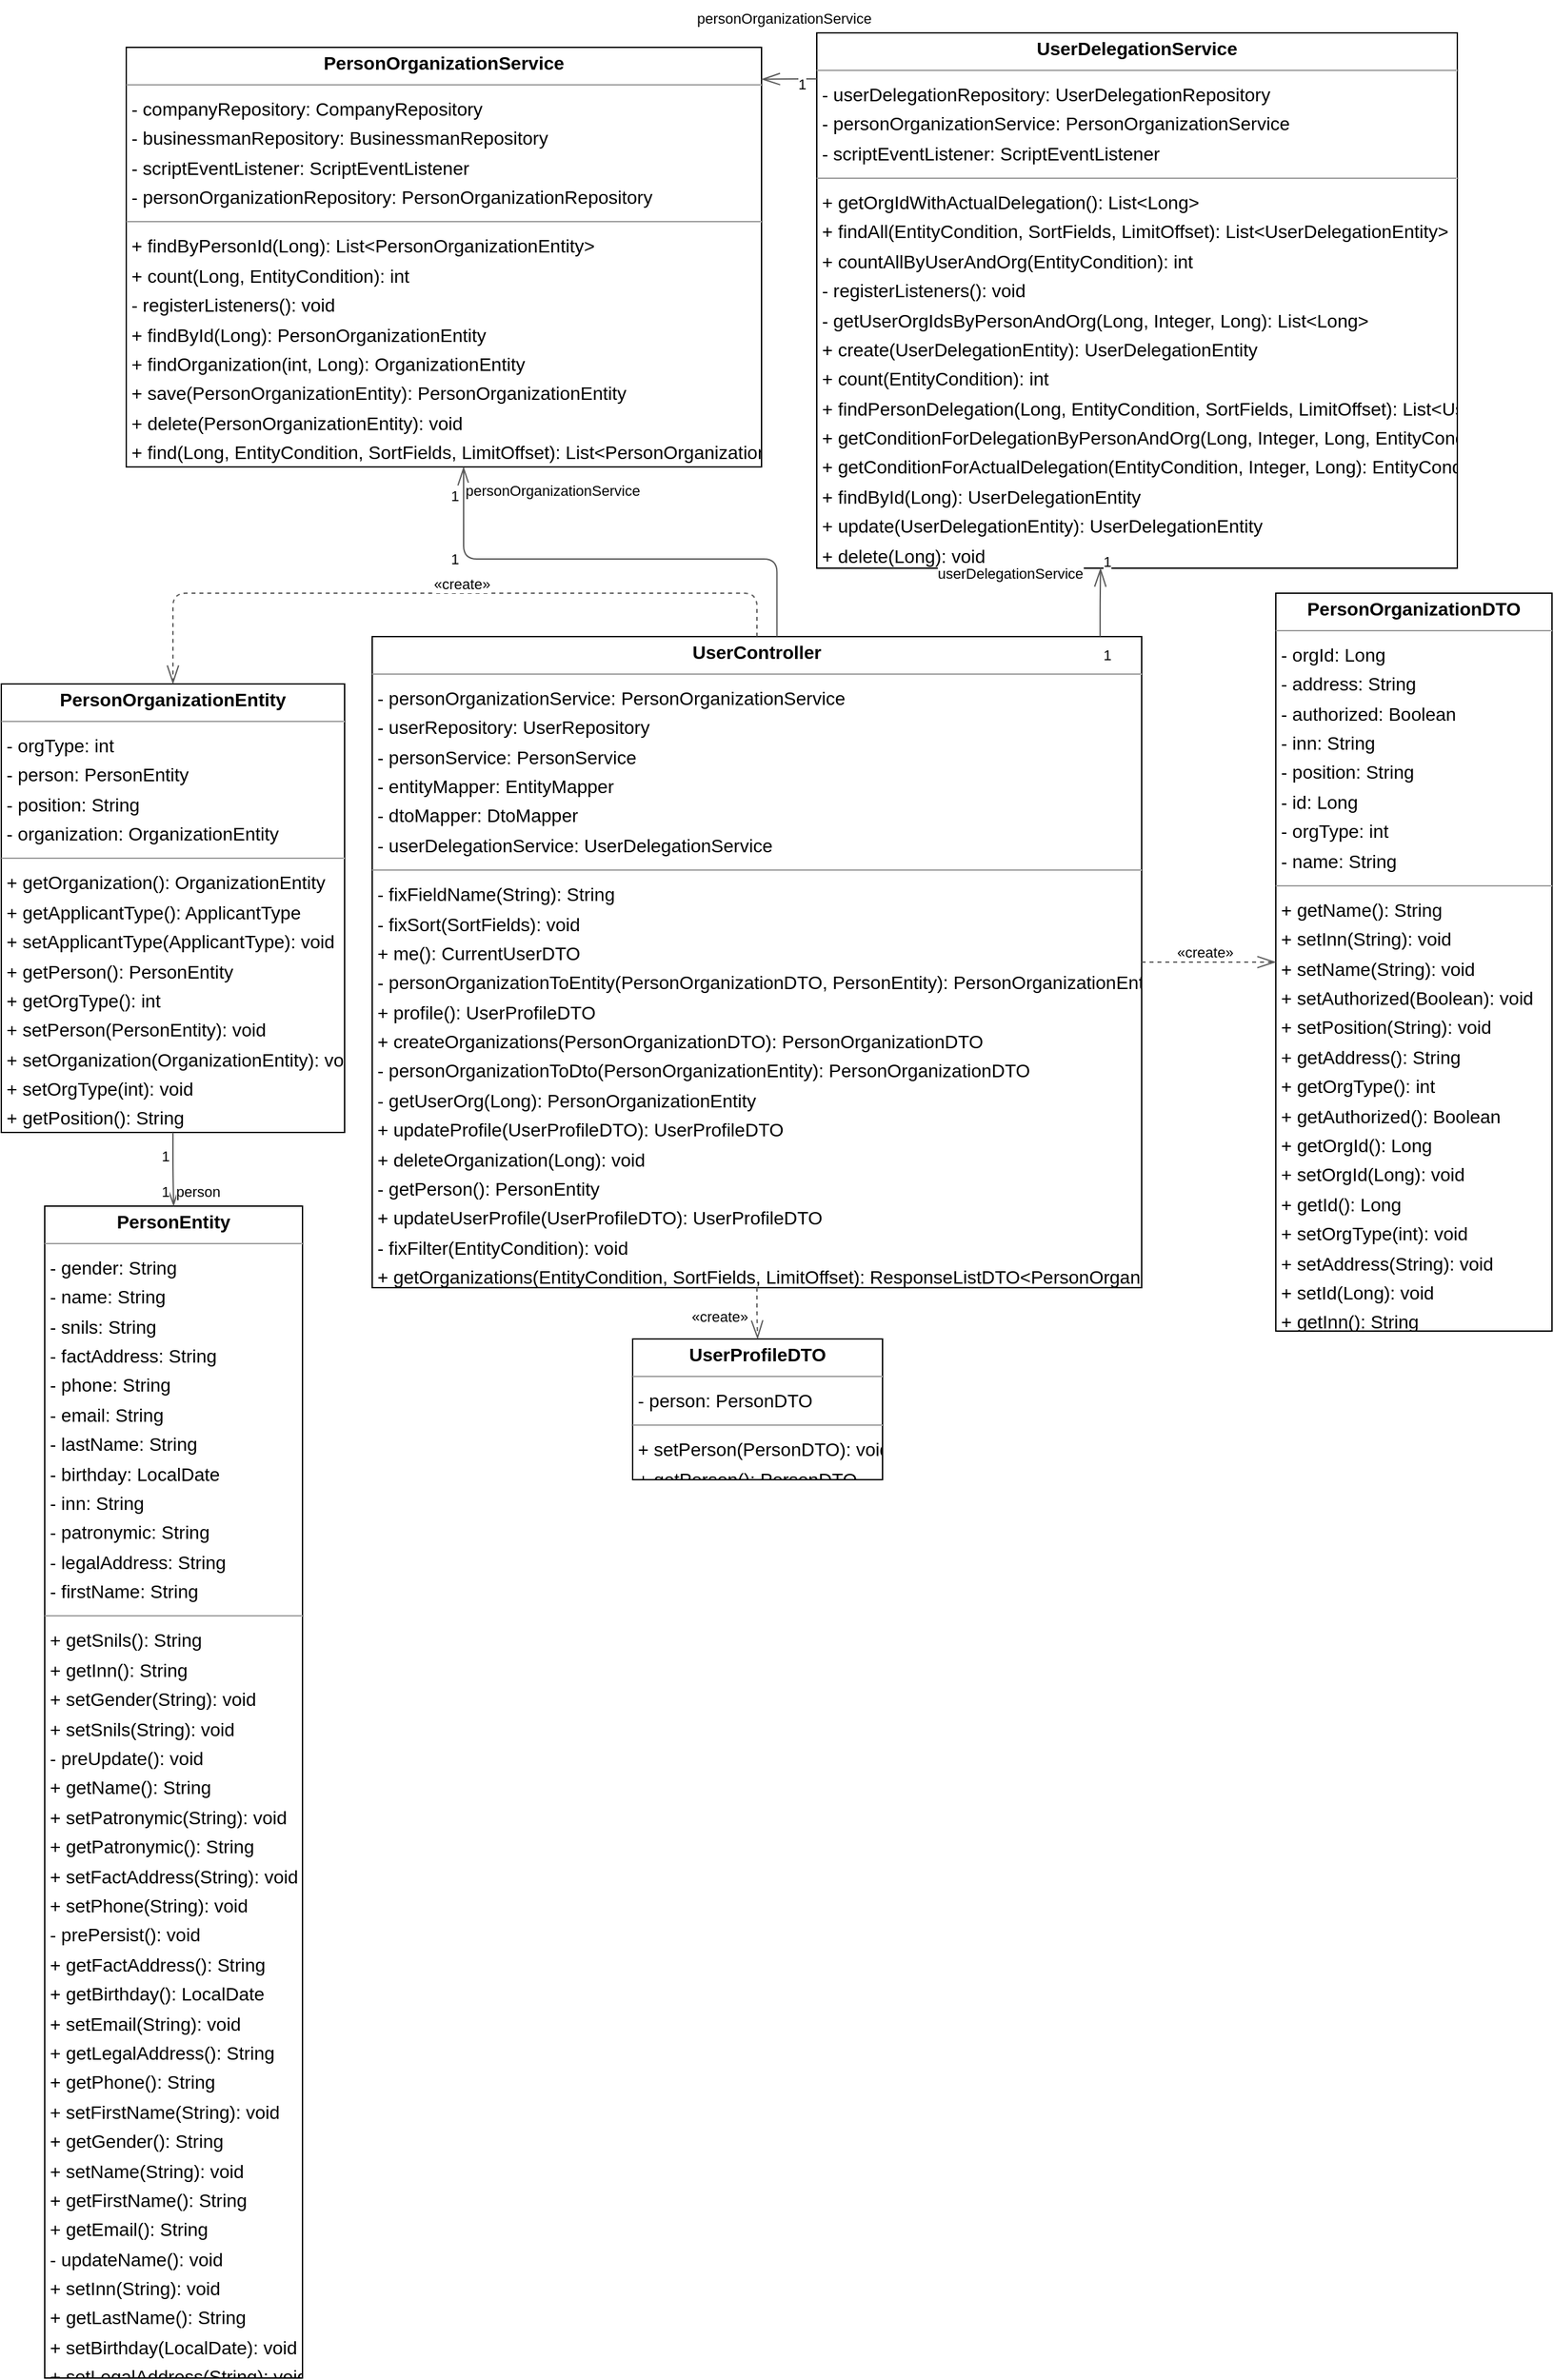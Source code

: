 <mxGraphModel dx="0" dy="0" grid="1" gridSize="10" guides="1" tooltips="1" connect="1" arrows="1" fold="1" page="0" pageScale="1" background="none" math="0" shadow="0">
  <root>
    <mxCell id="0" />
    <mxCell id="1" parent="0" />
    <mxCell id="node0" parent="1" vertex="1" value="&lt;p style=&quot;margin:0px;margin-top:4px;text-align:center;&quot;&gt;&lt;b&gt;PersonEntity&lt;/b&gt;&lt;/p&gt;&lt;hr size=&quot;1&quot;/&gt;&lt;p style=&quot;margin:0 0 0 4px;line-height:1.6;&quot;&gt;- gender: String&lt;br/&gt;- name: String&lt;br/&gt;- snils: String&lt;br/&gt;- factAddress: String&lt;br/&gt;- phone: String&lt;br/&gt;- email: String&lt;br/&gt;- lastName: String&lt;br/&gt;- birthday: LocalDate&lt;br/&gt;- inn: String&lt;br/&gt;- patronymic: String&lt;br/&gt;- legalAddress: String&lt;br/&gt;- firstName: String&lt;/p&gt;&lt;hr size=&quot;1&quot;/&gt;&lt;p style=&quot;margin:0 0 0 4px;line-height:1.6;&quot;&gt;+ getSnils(): String&lt;br/&gt;+ getInn(): String&lt;br/&gt;+ setGender(String): void&lt;br/&gt;+ setSnils(String): void&lt;br/&gt;- preUpdate(): void&lt;br/&gt;+ getName(): String&lt;br/&gt;+ setPatronymic(String): void&lt;br/&gt;+ getPatronymic(): String&lt;br/&gt;+ setFactAddress(String): void&lt;br/&gt;+ setPhone(String): void&lt;br/&gt;- prePersist(): void&lt;br/&gt;+ getFactAddress(): String&lt;br/&gt;+ getBirthday(): LocalDate&lt;br/&gt;+ setEmail(String): void&lt;br/&gt;+ getLegalAddress(): String&lt;br/&gt;+ getPhone(): String&lt;br/&gt;+ setFirstName(String): void&lt;br/&gt;+ getGender(): String&lt;br/&gt;+ setName(String): void&lt;br/&gt;+ getFirstName(): String&lt;br/&gt;+ getEmail(): String&lt;br/&gt;- updateName(): void&lt;br/&gt;+ setInn(String): void&lt;br/&gt;+ getLastName(): String&lt;br/&gt;+ setBirthday(LocalDate): void&lt;br/&gt;+ setLegalAddress(String): void&lt;br/&gt;+ setLastName(String): void&lt;/p&gt;" style="verticalAlign=top;align=left;overflow=fill;fontSize=14;fontFamily=Helvetica;html=1;rounded=0;shadow=0;comic=0;labelBackgroundColor=none;strokeWidth=1;">
      <mxGeometry x="-311" y="1116" width="196" height="891" as="geometry" />
    </mxCell>
    <mxCell id="node2" parent="1" vertex="1" value="&lt;p style=&quot;margin:0px;margin-top:4px;text-align:center;&quot;&gt;&lt;b&gt;PersonOrganizationDTO&lt;/b&gt;&lt;/p&gt;&lt;hr size=&quot;1&quot;/&gt;&lt;p style=&quot;margin:0 0 0 4px;line-height:1.6;&quot;&gt;- orgId: Long&lt;br/&gt;- address: String&lt;br/&gt;- authorized: Boolean&lt;br/&gt;- inn: String&lt;br/&gt;- position: String&lt;br/&gt;- id: Long&lt;br/&gt;- orgType: int&lt;br/&gt;- name: String&lt;/p&gt;&lt;hr size=&quot;1&quot;/&gt;&lt;p style=&quot;margin:0 0 0 4px;line-height:1.6;&quot;&gt;+ getName(): String&lt;br/&gt;+ setInn(String): void&lt;br/&gt;+ setName(String): void&lt;br/&gt;+ setAuthorized(Boolean): void&lt;br/&gt;+ setPosition(String): void&lt;br/&gt;+ getAddress(): String&lt;br/&gt;+ getOrgType(): int&lt;br/&gt;+ getAuthorized(): Boolean&lt;br/&gt;+ getOrgId(): Long&lt;br/&gt;+ setOrgId(Long): void&lt;br/&gt;+ getId(): Long&lt;br/&gt;+ setOrgType(int): void&lt;br/&gt;+ setAddress(String): void&lt;br/&gt;+ setId(Long): void&lt;br/&gt;+ getInn(): String&lt;br/&gt;+ getPosition(): String&lt;/p&gt;" style="verticalAlign=top;align=left;overflow=fill;fontSize=14;fontFamily=Helvetica;html=1;rounded=0;shadow=0;comic=0;labelBackgroundColor=none;strokeWidth=1;">
      <mxGeometry x="625" y="650" width="210" height="561" as="geometry" />
    </mxCell>
    <mxCell id="node3" parent="1" vertex="1" value="&lt;p style=&quot;margin:0px;margin-top:4px;text-align:center;&quot;&gt;&lt;b&gt;PersonOrganizationEntity&lt;/b&gt;&lt;/p&gt;&lt;hr size=&quot;1&quot;/&gt;&lt;p style=&quot;margin:0 0 0 4px;line-height:1.6;&quot;&gt;- orgType: int&lt;br/&gt;- person: PersonEntity&lt;br/&gt;- position: String&lt;br/&gt;- organization: OrganizationEntity&lt;/p&gt;&lt;hr size=&quot;1&quot;/&gt;&lt;p style=&quot;margin:0 0 0 4px;line-height:1.6;&quot;&gt;+ getOrganization(): OrganizationEntity&lt;br/&gt;+ getApplicantType(): ApplicantType&lt;br/&gt;+ setApplicantType(ApplicantType): void&lt;br/&gt;+ getPerson(): PersonEntity&lt;br/&gt;+ getOrgType(): int&lt;br/&gt;+ setPerson(PersonEntity): void&lt;br/&gt;+ setOrganization(OrganizationEntity): void&lt;br/&gt;+ setOrgType(int): void&lt;br/&gt;+ getPosition(): String&lt;br/&gt;+ setPosition(String): void&lt;/p&gt;" style="verticalAlign=top;align=left;overflow=fill;fontSize=14;fontFamily=Helvetica;html=1;rounded=0;shadow=0;comic=0;labelBackgroundColor=none;strokeWidth=1;">
      <mxGeometry x="-344" y="719" width="261" height="341" as="geometry" />
    </mxCell>
    <mxCell id="node5" parent="1" vertex="1" value="&lt;p style=&quot;margin:0px;margin-top:4px;text-align:center;&quot;&gt;&lt;b&gt;PersonOrganizationService&lt;/b&gt;&lt;/p&gt;&lt;hr size=&quot;1&quot;/&gt;&lt;p style=&quot;margin:0 0 0 4px;line-height:1.6;&quot;&gt;- companyRepository: CompanyRepository&lt;br/&gt;- businessmanRepository: BusinessmanRepository&lt;br/&gt;- scriptEventListener: ScriptEventListener&lt;br/&gt;- personOrganizationRepository: PersonOrganizationRepository&lt;/p&gt;&lt;hr size=&quot;1&quot;/&gt;&lt;p style=&quot;margin:0 0 0 4px;line-height:1.6;&quot;&gt;+ findByPersonId(Long): List&amp;lt;PersonOrganizationEntity&amp;gt;&lt;br/&gt;+ count(Long, EntityCondition): int&lt;br/&gt;- registerListeners(): void&lt;br/&gt;+ findById(Long): PersonOrganizationEntity&lt;br/&gt;+ findOrganization(int, Long): OrganizationEntity&lt;br/&gt;+ save(PersonOrganizationEntity): PersonOrganizationEntity&lt;br/&gt;+ delete(PersonOrganizationEntity): void&lt;br/&gt;+ find(Long, EntityCondition, SortFields, LimitOffset): List&amp;lt;PersonOrganizationEntity&amp;gt;&lt;br/&gt;+ findByOrgId(Long, Long): PersonOrganizationEntity&lt;/p&gt;" style="verticalAlign=top;align=left;overflow=fill;fontSize=14;fontFamily=Helvetica;html=1;rounded=0;shadow=0;comic=0;labelBackgroundColor=none;strokeWidth=1;">
      <mxGeometry x="-249" y="235" width="483" height="319" as="geometry" />
    </mxCell>
    <mxCell id="node1" parent="1" vertex="1" value="&lt;p style=&quot;margin:0px;margin-top:4px;text-align:center;&quot;&gt;&lt;b&gt;UserController&lt;/b&gt;&lt;/p&gt;&lt;hr size=&quot;1&quot;/&gt;&lt;p style=&quot;margin:0 0 0 4px;line-height:1.6;&quot;&gt;- personOrganizationService: PersonOrganizationService&lt;br/&gt;- userRepository: UserRepository&lt;br/&gt;- personService: PersonService&lt;br/&gt;- entityMapper: EntityMapper&lt;br/&gt;- dtoMapper: DtoMapper&lt;br/&gt;- userDelegationService: UserDelegationService&lt;/p&gt;&lt;hr size=&quot;1&quot;/&gt;&lt;p style=&quot;margin:0 0 0 4px;line-height:1.6;&quot;&gt;- fixFieldName(String): String&lt;br/&gt;- fixSort(SortFields): void&lt;br/&gt;+ me(): CurrentUserDTO&lt;br/&gt;- personOrganizationToEntity(PersonOrganizationDTO, PersonEntity): PersonOrganizationEntity&lt;br/&gt;+ profile(): UserProfileDTO&lt;br/&gt;+ createOrganizations(PersonOrganizationDTO): PersonOrganizationDTO&lt;br/&gt;- personOrganizationToDto(PersonOrganizationEntity): PersonOrganizationDTO&lt;br/&gt;- getUserOrg(Long): PersonOrganizationEntity&lt;br/&gt;+ updateProfile(UserProfileDTO): UserProfileDTO&lt;br/&gt;+ deleteOrganization(Long): void&lt;br/&gt;- getPerson(): PersonEntity&lt;br/&gt;+ updateUserProfile(UserProfileDTO): UserProfileDTO&lt;br/&gt;- fixFilter(EntityCondition): void&lt;br/&gt;+ getOrganizations(EntityCondition, SortFields, LimitOffset): ResponseListDTO&amp;lt;PersonOrganizationDTO&amp;gt;&lt;br/&gt;+ getPersonOrganizationById(Long): PersonOrganizationDTO&lt;/p&gt;" style="verticalAlign=top;align=left;overflow=fill;fontSize=14;fontFamily=Helvetica;html=1;rounded=0;shadow=0;comic=0;labelBackgroundColor=none;strokeWidth=1;">
      <mxGeometry x="-62" y="683" width="585" height="495" as="geometry" />
    </mxCell>
    <mxCell id="node6" parent="1" vertex="1" value="&lt;p style=&quot;margin:0px;margin-top:4px;text-align:center;&quot;&gt;&lt;b&gt;UserDelegationService&lt;/b&gt;&lt;/p&gt;&lt;hr size=&quot;1&quot;/&gt;&lt;p style=&quot;margin:0 0 0 4px;line-height:1.6;&quot;&gt;- userDelegationRepository: UserDelegationRepository&lt;br/&gt;- personOrganizationService: PersonOrganizationService&lt;br/&gt;- scriptEventListener: ScriptEventListener&lt;/p&gt;&lt;hr size=&quot;1&quot;/&gt;&lt;p style=&quot;margin:0 0 0 4px;line-height:1.6;&quot;&gt;+ getOrgIdWithActualDelegation(): List&amp;lt;Long&amp;gt;&lt;br/&gt;+ findAll(EntityCondition, SortFields, LimitOffset): List&amp;lt;UserDelegationEntity&amp;gt;&lt;br/&gt;+ countAllByUserAndOrg(EntityCondition): int&lt;br/&gt;- registerListeners(): void&lt;br/&gt;- getUserOrgIdsByPersonAndOrg(Long, Integer, Long): List&amp;lt;Long&amp;gt;&lt;br/&gt;+ create(UserDelegationEntity): UserDelegationEntity&lt;br/&gt;+ count(EntityCondition): int&lt;br/&gt;+ findPersonDelegation(Long, EntityCondition, SortFields, LimitOffset): List&amp;lt;UserDelegationEntity&amp;gt;&lt;br/&gt;+ getConditionForDelegationByPersonAndOrg(Long, Integer, Long, EntityCondition): EntityCondition&lt;br/&gt;+ getConditionForActualDelegation(EntityCondition, Integer, Long): EntityCondition&lt;br/&gt;+ findById(Long): UserDelegationEntity&lt;br/&gt;+ update(UserDelegationEntity): UserDelegationEntity&lt;br/&gt;+ delete(Long): void&lt;br/&gt;+ findActualPersonDelegation(Long, EntityCondition, SortFields, LimitOffset): List&amp;lt;UserDelegationEntity&amp;gt;&lt;/p&gt;" style="verticalAlign=top;align=left;overflow=fill;fontSize=14;fontFamily=Helvetica;html=1;rounded=0;shadow=0;comic=0;labelBackgroundColor=none;strokeWidth=1;">
      <mxGeometry x="276" y="224" width="487" height="407" as="geometry" />
    </mxCell>
    <mxCell id="node4" parent="1" vertex="1" value="&lt;p style=&quot;margin:0px;margin-top:4px;text-align:center;&quot;&gt;&lt;b&gt;UserProfileDTO&lt;/b&gt;&lt;/p&gt;&lt;hr size=&quot;1&quot;/&gt;&lt;p style=&quot;margin:0 0 0 4px;line-height:1.6;&quot;&gt;- person: PersonDTO&lt;/p&gt;&lt;hr size=&quot;1&quot;/&gt;&lt;p style=&quot;margin:0 0 0 4px;line-height:1.6;&quot;&gt;+ setPerson(PersonDTO): void&lt;br/&gt;+ getPerson(): PersonDTO&lt;/p&gt;" style="verticalAlign=top;align=left;overflow=fill;fontSize=14;fontFamily=Helvetica;html=1;rounded=0;shadow=0;comic=0;labelBackgroundColor=none;strokeWidth=1;">
      <mxGeometry x="136" y="1217" width="190" height="107" as="geometry" />
    </mxCell>
    <mxCell id="edge2" edge="1" value="" parent="1" source="node3" target="node0" style="html=1;rounded=1;edgeStyle=orthogonalEdgeStyle;dashed=0;startArrow=diamondThinstartSize=12;endArrow=openThin;endSize=12;strokeColor=#595959;exitX=0.500;exitY=1.000;exitDx=0;exitDy=0;entryX=0.500;entryY=0.000;entryDx=0;entryDy=0;">
      <mxGeometry width="50" height="50" relative="1" as="geometry">
        <Array as="points" />
      </mxGeometry>
    </mxCell>
    <mxCell id="label12" parent="edge2" vertex="1" connectable="0" value="1" style="edgeLabel;resizable=0;html=1;align=left;verticalAlign=top;strokeColor=default;">
      <mxGeometry x="-224" y="1065" as="geometry" />
    </mxCell>
    <mxCell id="label16" parent="edge2" vertex="1" connectable="0" value="1" style="edgeLabel;resizable=0;html=1;align=left;verticalAlign=top;strokeColor=default;">
      <mxGeometry x="-224" y="1092" as="geometry" />
    </mxCell>
    <mxCell id="label17" parent="edge2" vertex="1" connectable="0" value="person" style="edgeLabel;resizable=0;html=1;align=left;verticalAlign=top;strokeColor=default;">
      <mxGeometry x="-213" y="1092" as="geometry" />
    </mxCell>
    <mxCell id="edge0" edge="1" value="" parent="1" source="node1" target="node2" style="html=1;rounded=1;edgeStyle=orthogonalEdgeStyle;dashed=1;startArrow=none;endArrow=openThin;endSize=12;strokeColor=#595959;exitX=1.000;exitY=0.500;exitDx=0;exitDy=0;entryX=0.000;entryY=0.500;entryDx=0;entryDy=0;">
      <mxGeometry width="50" height="50" relative="1" as="geometry">
        <Array as="points" />
      </mxGeometry>
    </mxCell>
    <mxCell id="label2" parent="edge0" vertex="1" connectable="0" value="«create»" style="edgeLabel;resizable=0;html=1;align=left;verticalAlign=top;strokeColor=default;">
      <mxGeometry x="548" y="910" as="geometry" />
    </mxCell>
    <mxCell id="edge1" edge="1" value="" parent="1" source="node1" target="node3" style="html=1;rounded=1;edgeStyle=orthogonalEdgeStyle;dashed=1;startArrow=none;endArrow=openThin;endSize=12;strokeColor=#595959;exitX=0.500;exitY=0.000;exitDx=0;exitDy=0;entryX=0.500;entryY=0.000;entryDx=0;entryDy=0;">
      <mxGeometry width="50" height="50" relative="1" as="geometry">
        <Array as="points">
          <mxPoint x="231" y="650" />
          <mxPoint x="-213" y="650" />
        </Array>
      </mxGeometry>
    </mxCell>
    <mxCell id="label8" parent="edge1" vertex="1" connectable="0" value="«create»" style="edgeLabel;resizable=0;html=1;align=left;verticalAlign=top;strokeColor=default;">
      <mxGeometry x="-17" y="630" as="geometry" />
    </mxCell>
    <mxCell id="edge4" edge="1" value="" parent="1" source="node1" target="node5" style="html=1;rounded=1;edgeStyle=orthogonalEdgeStyle;dashed=0;startArrow=diamondThinstartSize=12;endArrow=openThin;endSize=12;strokeColor=#595959;exitX=0.526;exitY=0.000;exitDx=0;exitDy=0;entryX=0.531;entryY=1.000;entryDx=0;entryDy=0;">
      <mxGeometry width="50" height="50" relative="1" as="geometry">
        <Array as="points">
          <mxPoint x="246" y="624" />
          <mxPoint x="7" y="624" />
        </Array>
      </mxGeometry>
    </mxCell>
    <mxCell id="label24" parent="edge4" vertex="1" connectable="0" value="1" style="edgeLabel;resizable=0;html=1;align=left;verticalAlign=top;strokeColor=default;">
      <mxGeometry x="-4" y="611" as="geometry" />
    </mxCell>
    <mxCell id="label28" parent="edge4" vertex="1" connectable="0" value="1" style="edgeLabel;resizable=0;html=1;align=left;verticalAlign=top;strokeColor=default;">
      <mxGeometry x="-4" y="563" as="geometry" />
    </mxCell>
    <mxCell id="label29" parent="edge4" vertex="1" connectable="0" value="personOrganizationService" style="edgeLabel;resizable=0;html=1;align=left;verticalAlign=top;strokeColor=default;">
      <mxGeometry x="7" y="559" as="geometry" />
    </mxCell>
    <mxCell id="edge6" edge="1" value="" parent="1" source="node1" target="node6" style="html=1;rounded=1;edgeStyle=orthogonalEdgeStyle;dashed=0;startArrow=diamondThinstartSize=12;endArrow=openThin;endSize=12;strokeColor=#595959;exitX=0.946;exitY=0.000;exitDx=0;exitDy=0;entryX=0.443;entryY=1.000;entryDx=0;entryDy=0;">
      <mxGeometry width="50" height="50" relative="1" as="geometry">
        <Array as="points" />
      </mxGeometry>
    </mxCell>
    <mxCell id="label36" parent="edge6" vertex="1" connectable="0" value="1" style="edgeLabel;resizable=0;html=1;align=left;verticalAlign=top;strokeColor=default;">
      <mxGeometry x="492" y="684" as="geometry" />
    </mxCell>
    <mxCell id="label40" parent="edge6" vertex="1" connectable="0" value="1" style="edgeLabel;resizable=0;html=1;align=left;verticalAlign=top;strokeColor=default;">
      <mxGeometry x="492" y="613" as="geometry" />
    </mxCell>
    <mxCell id="label41" parent="edge6" vertex="1" connectable="0" value="userDelegationService" style="edgeLabel;resizable=0;html=1;align=left;verticalAlign=top;strokeColor=default;">
      <mxGeometry x="366" y="622" as="geometry" />
    </mxCell>
    <mxCell id="edge3" edge="1" value="" parent="1" source="node1" target="node4" style="html=1;rounded=1;edgeStyle=orthogonalEdgeStyle;dashed=1;startArrow=none;endArrow=openThin;endSize=12;strokeColor=#595959;exitX=0.500;exitY=1.000;exitDx=0;exitDy=0;entryX=0.500;entryY=0.000;entryDx=0;entryDy=0;">
      <mxGeometry width="50" height="50" relative="1" as="geometry">
        <Array as="points" />
      </mxGeometry>
    </mxCell>
    <mxCell id="label20" parent="edge3" vertex="1" connectable="0" value="«create»" style="edgeLabel;resizable=0;html=1;align=left;verticalAlign=top;strokeColor=default;">
      <mxGeometry x="179" y="1187" as="geometry" />
    </mxCell>
    <mxCell id="edge5" edge="1" value="" parent="1" source="node6" target="node5" style="html=1;rounded=1;edgeStyle=orthogonalEdgeStyle;dashed=0;startArrow=diamondThinstartSize=12;endArrow=openThin;endSize=12;strokeColor=#595959;exitX=0.000;exitY=0.086;exitDx=0;exitDy=0;entryX=1.000;entryY=0.076;entryDx=0;entryDy=0;">
      <mxGeometry width="50" height="50" relative="1" as="geometry">
        <Array as="points" />
      </mxGeometry>
    </mxCell>
    <mxCell id="label30" parent="edge5" vertex="1" connectable="0" value="1" style="edgeLabel;resizable=0;html=1;align=left;verticalAlign=top;strokeColor=default;">
      <mxGeometry x="260" y="250" as="geometry" />
    </mxCell>
    <mxCell id="label34" parent="edge5" vertex="1" connectable="0" value="1" style="edgeLabel;resizable=0;html=1;align=left;verticalAlign=top;strokeColor=default;">
      <mxGeometry x="260" y="250" as="geometry" />
    </mxCell>
    <mxCell id="label35" parent="edge5" vertex="1" connectable="0" value="personOrganizationService" style="edgeLabel;resizable=0;html=1;align=left;verticalAlign=top;strokeColor=default;">
      <mxGeometry x="183" y="200" as="geometry" />
    </mxCell>
  </root>
</mxGraphModel>